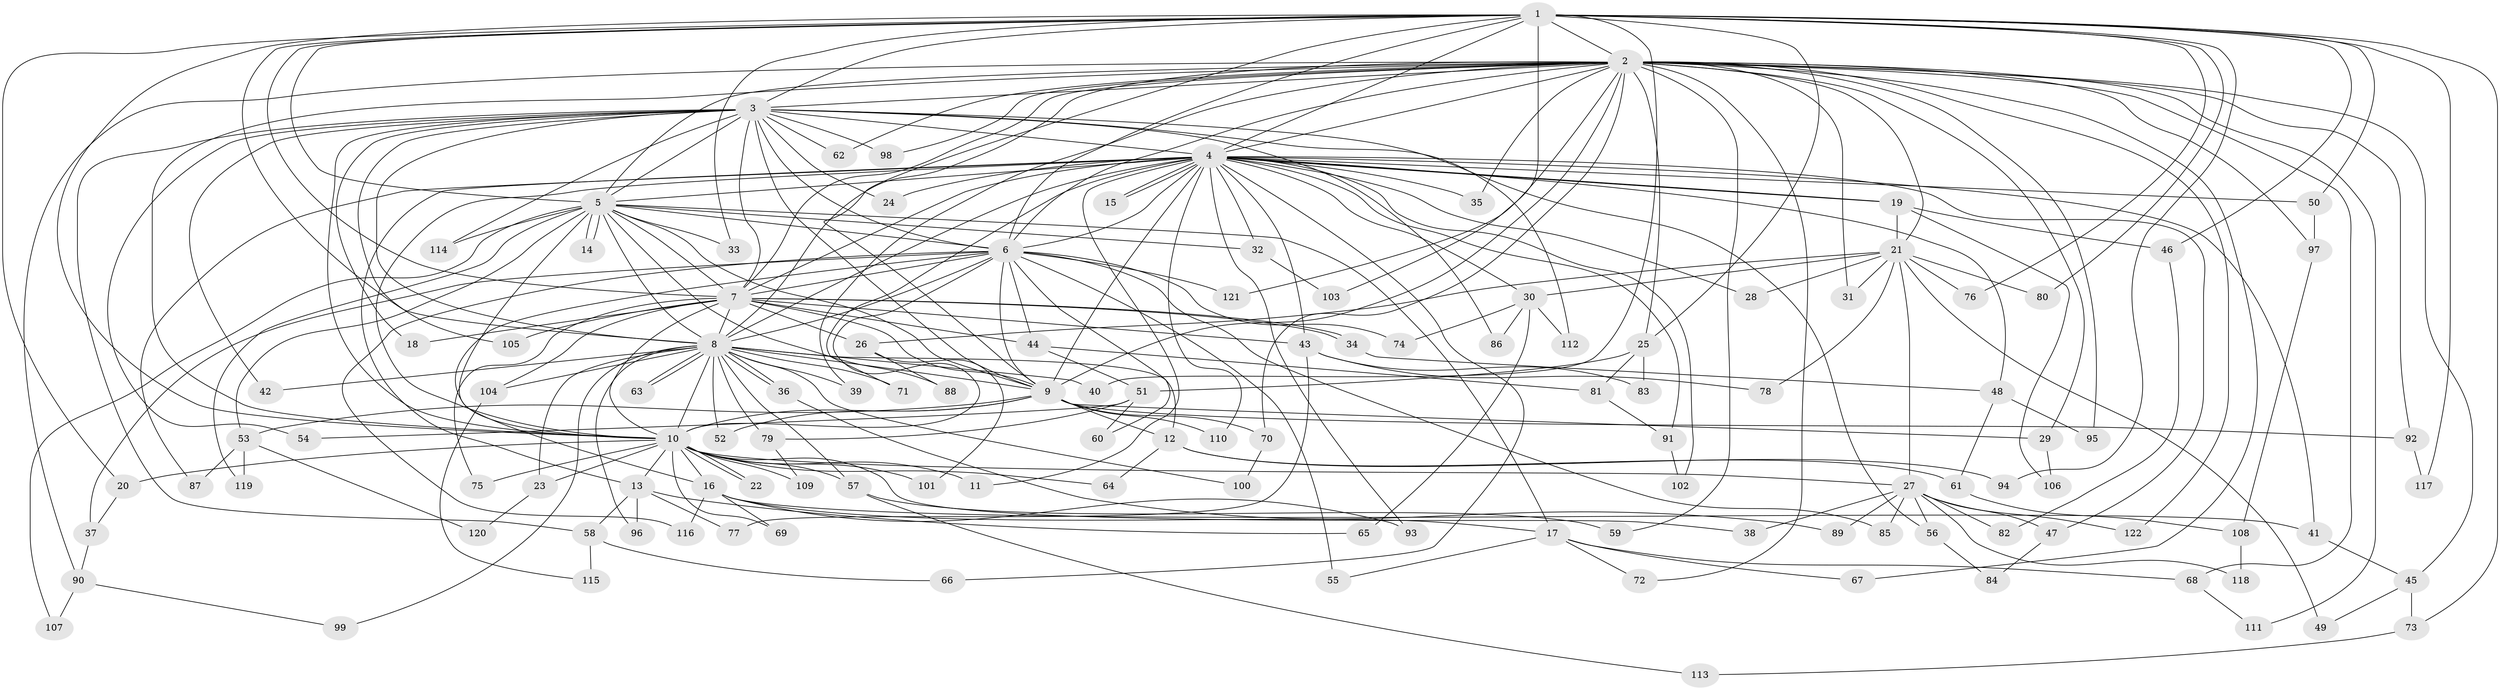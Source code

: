 // coarse degree distribution, {18: 0.0136986301369863, 26: 0.0136986301369863, 17: 0.0136986301369863, 32: 0.0136986301369863, 15: 0.0136986301369863, 25: 0.0136986301369863, 16: 0.0136986301369863, 20: 0.0136986301369863, 12: 0.0136986301369863, 2: 0.5068493150684932, 5: 0.0547945205479452, 6: 0.0136986301369863, 3: 0.1643835616438356, 14: 0.0136986301369863, 1: 0.0136986301369863, 8: 0.0273972602739726, 4: 0.0821917808219178}
// Generated by graph-tools (version 1.1) at 2025/17/03/04/25 18:17:57]
// undirected, 122 vertices, 269 edges
graph export_dot {
graph [start="1"]
  node [color=gray90,style=filled];
  1;
  2;
  3;
  4;
  5;
  6;
  7;
  8;
  9;
  10;
  11;
  12;
  13;
  14;
  15;
  16;
  17;
  18;
  19;
  20;
  21;
  22;
  23;
  24;
  25;
  26;
  27;
  28;
  29;
  30;
  31;
  32;
  33;
  34;
  35;
  36;
  37;
  38;
  39;
  40;
  41;
  42;
  43;
  44;
  45;
  46;
  47;
  48;
  49;
  50;
  51;
  52;
  53;
  54;
  55;
  56;
  57;
  58;
  59;
  60;
  61;
  62;
  63;
  64;
  65;
  66;
  67;
  68;
  69;
  70;
  71;
  72;
  73;
  74;
  75;
  76;
  77;
  78;
  79;
  80;
  81;
  82;
  83;
  84;
  85;
  86;
  87;
  88;
  89;
  90;
  91;
  92;
  93;
  94;
  95;
  96;
  97;
  98;
  99;
  100;
  101;
  102;
  103;
  104;
  105;
  106;
  107;
  108;
  109;
  110;
  111;
  112;
  113;
  114;
  115;
  116;
  117;
  118;
  119;
  120;
  121;
  122;
  1 -- 2;
  1 -- 3;
  1 -- 4;
  1 -- 5;
  1 -- 6;
  1 -- 7;
  1 -- 8;
  1 -- 9;
  1 -- 10;
  1 -- 20;
  1 -- 25;
  1 -- 33;
  1 -- 40;
  1 -- 46;
  1 -- 50;
  1 -- 73;
  1 -- 76;
  1 -- 80;
  1 -- 94;
  1 -- 103;
  1 -- 117;
  2 -- 3;
  2 -- 4;
  2 -- 5;
  2 -- 6;
  2 -- 7;
  2 -- 8;
  2 -- 9;
  2 -- 10;
  2 -- 21;
  2 -- 25;
  2 -- 29;
  2 -- 31;
  2 -- 35;
  2 -- 39;
  2 -- 45;
  2 -- 59;
  2 -- 62;
  2 -- 67;
  2 -- 68;
  2 -- 70;
  2 -- 72;
  2 -- 90;
  2 -- 92;
  2 -- 95;
  2 -- 97;
  2 -- 98;
  2 -- 111;
  2 -- 121;
  2 -- 122;
  3 -- 4;
  3 -- 5;
  3 -- 6;
  3 -- 7;
  3 -- 8;
  3 -- 9;
  3 -- 10;
  3 -- 18;
  3 -- 24;
  3 -- 42;
  3 -- 54;
  3 -- 56;
  3 -- 58;
  3 -- 62;
  3 -- 86;
  3 -- 98;
  3 -- 105;
  3 -- 112;
  3 -- 114;
  4 -- 5;
  4 -- 6;
  4 -- 7;
  4 -- 8;
  4 -- 9;
  4 -- 10;
  4 -- 11;
  4 -- 13;
  4 -- 15;
  4 -- 15;
  4 -- 19;
  4 -- 19;
  4 -- 24;
  4 -- 28;
  4 -- 30;
  4 -- 32;
  4 -- 35;
  4 -- 41;
  4 -- 43;
  4 -- 47;
  4 -- 48;
  4 -- 50;
  4 -- 66;
  4 -- 71;
  4 -- 87;
  4 -- 91;
  4 -- 93;
  4 -- 102;
  4 -- 110;
  5 -- 6;
  5 -- 7;
  5 -- 8;
  5 -- 9;
  5 -- 10;
  5 -- 14;
  5 -- 14;
  5 -- 17;
  5 -- 32;
  5 -- 33;
  5 -- 53;
  5 -- 88;
  5 -- 107;
  5 -- 114;
  5 -- 119;
  6 -- 7;
  6 -- 8;
  6 -- 9;
  6 -- 10;
  6 -- 16;
  6 -- 37;
  6 -- 44;
  6 -- 55;
  6 -- 60;
  6 -- 74;
  6 -- 85;
  6 -- 116;
  6 -- 121;
  7 -- 8;
  7 -- 9;
  7 -- 10;
  7 -- 18;
  7 -- 26;
  7 -- 34;
  7 -- 34;
  7 -- 43;
  7 -- 44;
  7 -- 75;
  7 -- 104;
  7 -- 105;
  8 -- 9;
  8 -- 10;
  8 -- 12;
  8 -- 23;
  8 -- 36;
  8 -- 36;
  8 -- 39;
  8 -- 40;
  8 -- 42;
  8 -- 52;
  8 -- 57;
  8 -- 63;
  8 -- 63;
  8 -- 71;
  8 -- 79;
  8 -- 96;
  8 -- 99;
  8 -- 100;
  8 -- 104;
  9 -- 10;
  9 -- 12;
  9 -- 29;
  9 -- 52;
  9 -- 53;
  9 -- 70;
  9 -- 92;
  9 -- 110;
  10 -- 11;
  10 -- 13;
  10 -- 16;
  10 -- 20;
  10 -- 22;
  10 -- 22;
  10 -- 23;
  10 -- 27;
  10 -- 38;
  10 -- 57;
  10 -- 64;
  10 -- 69;
  10 -- 75;
  10 -- 101;
  10 -- 109;
  12 -- 61;
  12 -- 64;
  12 -- 94;
  13 -- 58;
  13 -- 65;
  13 -- 77;
  13 -- 96;
  16 -- 17;
  16 -- 41;
  16 -- 69;
  16 -- 93;
  16 -- 116;
  17 -- 55;
  17 -- 67;
  17 -- 68;
  17 -- 72;
  19 -- 21;
  19 -- 46;
  19 -- 106;
  20 -- 37;
  21 -- 26;
  21 -- 27;
  21 -- 28;
  21 -- 30;
  21 -- 31;
  21 -- 49;
  21 -- 76;
  21 -- 78;
  21 -- 80;
  23 -- 120;
  25 -- 51;
  25 -- 81;
  25 -- 83;
  26 -- 88;
  26 -- 101;
  27 -- 38;
  27 -- 47;
  27 -- 56;
  27 -- 82;
  27 -- 85;
  27 -- 89;
  27 -- 118;
  27 -- 122;
  29 -- 106;
  30 -- 65;
  30 -- 74;
  30 -- 86;
  30 -- 112;
  32 -- 103;
  34 -- 48;
  36 -- 89;
  37 -- 90;
  41 -- 45;
  43 -- 77;
  43 -- 78;
  43 -- 83;
  44 -- 51;
  44 -- 81;
  45 -- 49;
  45 -- 73;
  46 -- 82;
  47 -- 84;
  48 -- 61;
  48 -- 95;
  50 -- 97;
  51 -- 54;
  51 -- 60;
  51 -- 79;
  53 -- 87;
  53 -- 119;
  53 -- 120;
  56 -- 84;
  57 -- 59;
  57 -- 113;
  58 -- 66;
  58 -- 115;
  61 -- 108;
  68 -- 111;
  70 -- 100;
  73 -- 113;
  79 -- 109;
  81 -- 91;
  90 -- 99;
  90 -- 107;
  91 -- 102;
  92 -- 117;
  97 -- 108;
  104 -- 115;
  108 -- 118;
}
